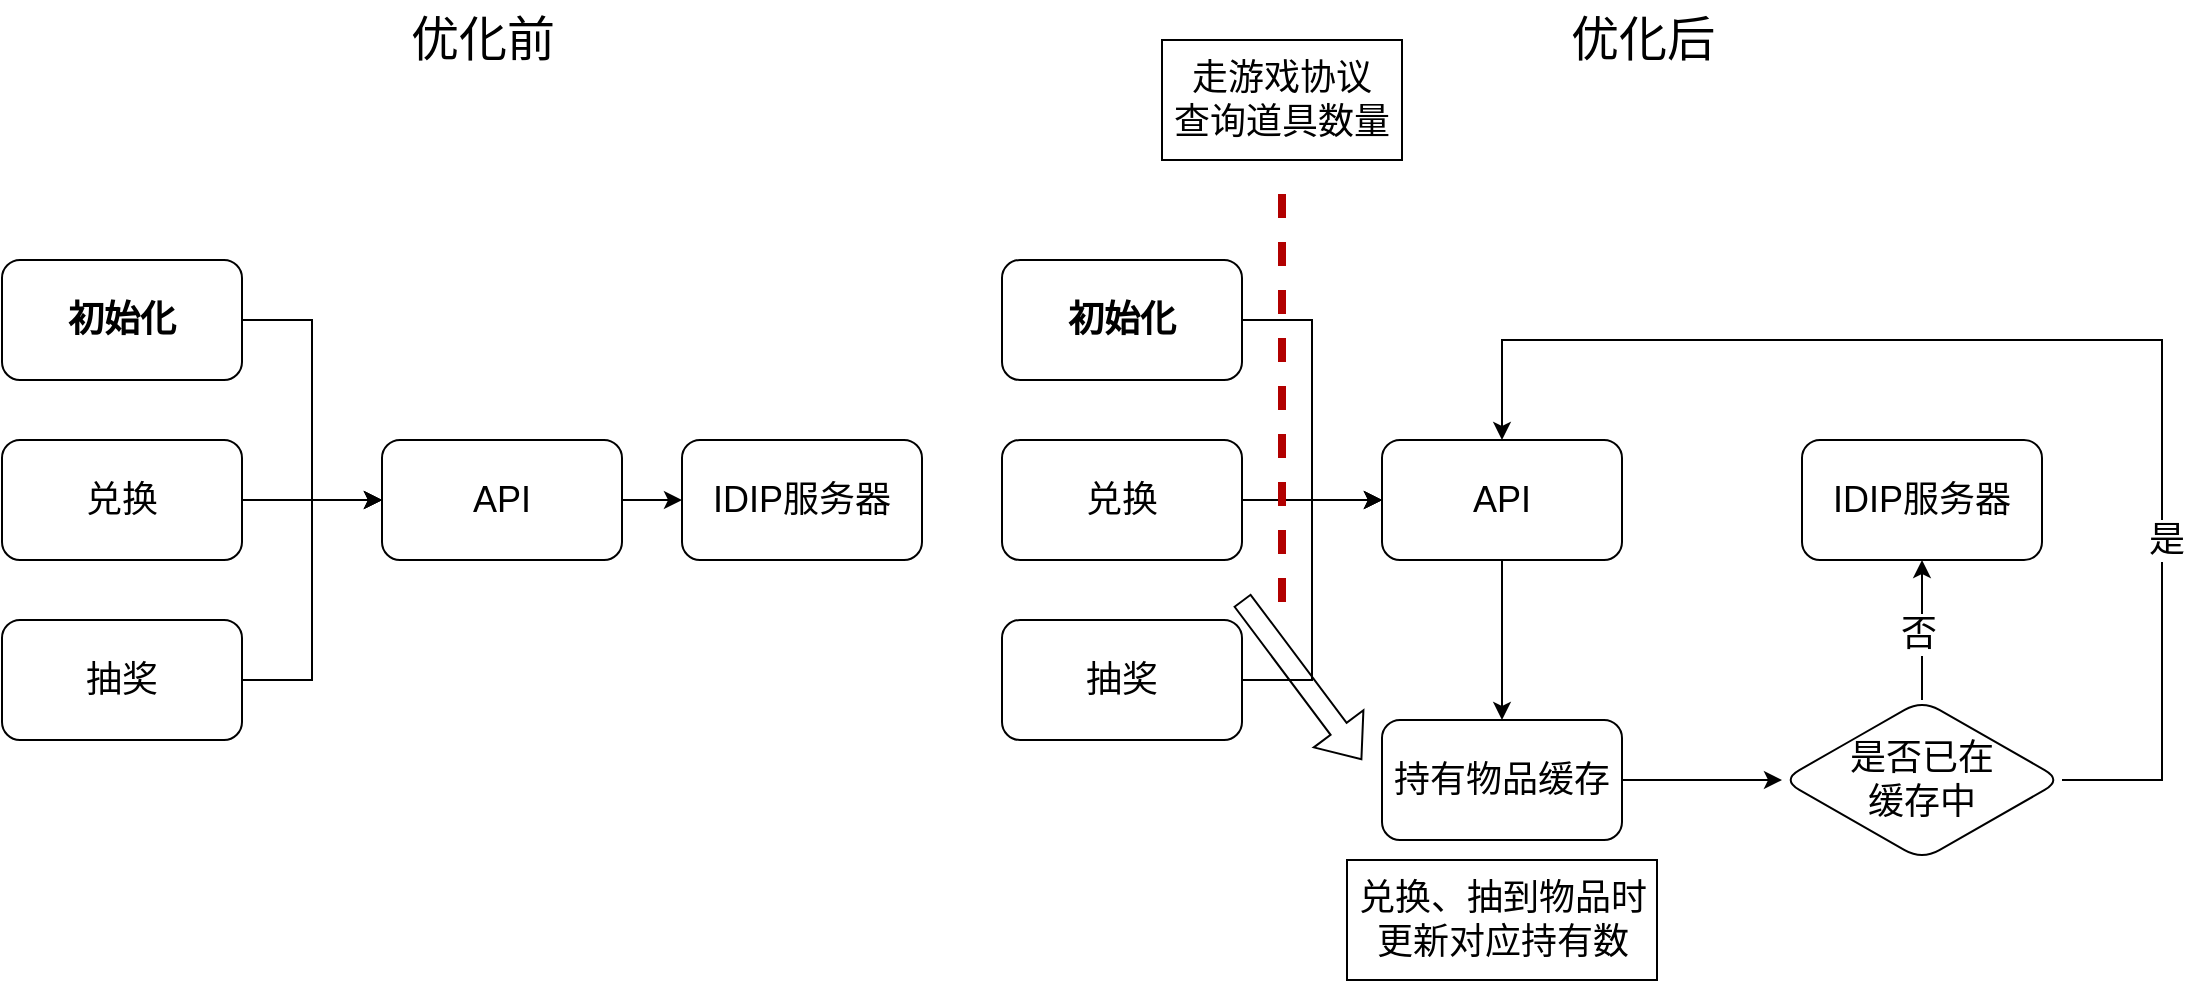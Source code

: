 <mxfile version="20.8.19" type="github">
  <diagram name="第 1 页" id="FJHFNjM4gexUHc76eIYy">
    <mxGraphModel dx="1026" dy="683" grid="1" gridSize="10" guides="1" tooltips="1" connect="1" arrows="1" fold="1" page="1" pageScale="1" pageWidth="827" pageHeight="1169" math="0" shadow="0">
      <root>
        <mxCell id="0" />
        <mxCell id="1" parent="0" />
        <mxCell id="3b2y6Ocs_cU4srnl9FrQ-9" style="edgeStyle=orthogonalEdgeStyle;rounded=0;orthogonalLoop=1;jettySize=auto;html=1;entryX=0;entryY=0.5;entryDx=0;entryDy=0;fontSize=18;" parent="1" source="3b2y6Ocs_cU4srnl9FrQ-3" target="3b2y6Ocs_cU4srnl9FrQ-7" edge="1">
          <mxGeometry relative="1" as="geometry" />
        </mxCell>
        <mxCell id="3b2y6Ocs_cU4srnl9FrQ-3" value="初始化" style="rounded=1;whiteSpace=wrap;html=1;fontSize=18;fontStyle=1" parent="1" vertex="1">
          <mxGeometry x="40" y="240" width="120" height="60" as="geometry" />
        </mxCell>
        <mxCell id="3b2y6Ocs_cU4srnl9FrQ-10" value="" style="edgeStyle=orthogonalEdgeStyle;rounded=0;orthogonalLoop=1;jettySize=auto;html=1;fontSize=18;" parent="1" source="3b2y6Ocs_cU4srnl9FrQ-4" target="3b2y6Ocs_cU4srnl9FrQ-7" edge="1">
          <mxGeometry relative="1" as="geometry" />
        </mxCell>
        <mxCell id="3b2y6Ocs_cU4srnl9FrQ-4" value="兑换" style="rounded=1;whiteSpace=wrap;html=1;fontSize=18;" parent="1" vertex="1">
          <mxGeometry x="40" y="330" width="120" height="60" as="geometry" />
        </mxCell>
        <mxCell id="3b2y6Ocs_cU4srnl9FrQ-11" style="edgeStyle=orthogonalEdgeStyle;rounded=0;orthogonalLoop=1;jettySize=auto;html=1;entryX=0;entryY=0.5;entryDx=0;entryDy=0;fontSize=18;" parent="1" source="3b2y6Ocs_cU4srnl9FrQ-5" target="3b2y6Ocs_cU4srnl9FrQ-7" edge="1">
          <mxGeometry relative="1" as="geometry" />
        </mxCell>
        <mxCell id="3b2y6Ocs_cU4srnl9FrQ-5" value="抽奖" style="rounded=1;whiteSpace=wrap;html=1;fontSize=18;" parent="1" vertex="1">
          <mxGeometry x="40" y="420" width="120" height="60" as="geometry" />
        </mxCell>
        <mxCell id="3b2y6Ocs_cU4srnl9FrQ-13" value="" style="edgeStyle=orthogonalEdgeStyle;rounded=0;orthogonalLoop=1;jettySize=auto;html=1;fontSize=18;" parent="1" source="3b2y6Ocs_cU4srnl9FrQ-7" target="3b2y6Ocs_cU4srnl9FrQ-12" edge="1">
          <mxGeometry relative="1" as="geometry" />
        </mxCell>
        <mxCell id="3b2y6Ocs_cU4srnl9FrQ-7" value="API" style="rounded=1;whiteSpace=wrap;html=1;fontSize=18;" parent="1" vertex="1">
          <mxGeometry x="230" y="330" width="120" height="60" as="geometry" />
        </mxCell>
        <mxCell id="3b2y6Ocs_cU4srnl9FrQ-12" value="IDIP服务器" style="rounded=1;whiteSpace=wrap;html=1;fontSize=18;" parent="1" vertex="1">
          <mxGeometry x="380" y="330" width="120" height="60" as="geometry" />
        </mxCell>
        <mxCell id="3b2y6Ocs_cU4srnl9FrQ-14" style="edgeStyle=orthogonalEdgeStyle;rounded=0;orthogonalLoop=1;jettySize=auto;html=1;entryX=0;entryY=0.5;entryDx=0;entryDy=0;fontSize=18;shadow=0;" parent="1" source="3b2y6Ocs_cU4srnl9FrQ-15" target="3b2y6Ocs_cU4srnl9FrQ-21" edge="1">
          <mxGeometry relative="1" as="geometry" />
        </mxCell>
        <mxCell id="3b2y6Ocs_cU4srnl9FrQ-15" value="初始化" style="rounded=1;whiteSpace=wrap;html=1;fontSize=18;fontStyle=1" parent="1" vertex="1">
          <mxGeometry x="540" y="240" width="120" height="60" as="geometry" />
        </mxCell>
        <mxCell id="3b2y6Ocs_cU4srnl9FrQ-16" value="" style="edgeStyle=orthogonalEdgeStyle;rounded=0;orthogonalLoop=1;jettySize=auto;html=1;fontSize=18;" parent="1" source="3b2y6Ocs_cU4srnl9FrQ-17" target="3b2y6Ocs_cU4srnl9FrQ-21" edge="1">
          <mxGeometry relative="1" as="geometry" />
        </mxCell>
        <mxCell id="3b2y6Ocs_cU4srnl9FrQ-17" value="兑换" style="rounded=1;whiteSpace=wrap;html=1;fontSize=18;" parent="1" vertex="1">
          <mxGeometry x="540" y="330" width="120" height="60" as="geometry" />
        </mxCell>
        <mxCell id="3b2y6Ocs_cU4srnl9FrQ-18" style="edgeStyle=orthogonalEdgeStyle;rounded=0;orthogonalLoop=1;jettySize=auto;html=1;entryX=0;entryY=0.5;entryDx=0;entryDy=0;fontSize=18;" parent="1" source="3b2y6Ocs_cU4srnl9FrQ-19" target="3b2y6Ocs_cU4srnl9FrQ-21" edge="1">
          <mxGeometry relative="1" as="geometry" />
        </mxCell>
        <mxCell id="3b2y6Ocs_cU4srnl9FrQ-19" value="抽奖" style="rounded=1;whiteSpace=wrap;html=1;fontSize=18;" parent="1" vertex="1">
          <mxGeometry x="540" y="420" width="120" height="60" as="geometry" />
        </mxCell>
        <mxCell id="8gUnElc-2uLMVB2-1vvl-6" value="" style="edgeStyle=orthogonalEdgeStyle;rounded=0;orthogonalLoop=1;jettySize=auto;html=1;strokeWidth=1;fontSize=18;endSize=6;" edge="1" parent="1" source="3b2y6Ocs_cU4srnl9FrQ-21" target="8gUnElc-2uLMVB2-1vvl-3">
          <mxGeometry relative="1" as="geometry" />
        </mxCell>
        <mxCell id="3b2y6Ocs_cU4srnl9FrQ-21" value="API" style="rounded=1;whiteSpace=wrap;html=1;fontSize=18;" parent="1" vertex="1">
          <mxGeometry x="730" y="330" width="120" height="60" as="geometry" />
        </mxCell>
        <mxCell id="3b2y6Ocs_cU4srnl9FrQ-22" value="IDIP服务器" style="rounded=1;whiteSpace=wrap;html=1;fontSize=18;" parent="1" vertex="1">
          <mxGeometry x="940" y="330" width="120" height="60" as="geometry" />
        </mxCell>
        <mxCell id="8gUnElc-2uLMVB2-1vvl-1" value="" style="endArrow=none;dashed=1;html=1;rounded=0;fontStyle=1;strokeWidth=4;fillColor=#e51400;strokeColor=#B20000;" edge="1" parent="1">
          <mxGeometry width="50" height="50" relative="1" as="geometry">
            <mxPoint x="680" y="411" as="sourcePoint" />
            <mxPoint x="680" y="201" as="targetPoint" />
          </mxGeometry>
        </mxCell>
        <mxCell id="8gUnElc-2uLMVB2-1vvl-2" value="&lt;font style=&quot;font-size: 18px;&quot;&gt;走游戏协议&lt;br&gt;查询道具数量&lt;/font&gt;" style="rounded=0;whiteSpace=wrap;html=1;" vertex="1" parent="1">
          <mxGeometry x="620" y="130" width="120" height="60" as="geometry" />
        </mxCell>
        <mxCell id="8gUnElc-2uLMVB2-1vvl-8" value="" style="edgeStyle=orthogonalEdgeStyle;rounded=0;orthogonalLoop=1;jettySize=auto;html=1;strokeWidth=1;fontSize=18;endSize=6;" edge="1" parent="1" source="8gUnElc-2uLMVB2-1vvl-3" target="8gUnElc-2uLMVB2-1vvl-7">
          <mxGeometry relative="1" as="geometry" />
        </mxCell>
        <mxCell id="8gUnElc-2uLMVB2-1vvl-3" value="持有物品缓存" style="rounded=1;whiteSpace=wrap;html=1;fontSize=18;" vertex="1" parent="1">
          <mxGeometry x="730" y="470" width="120" height="60" as="geometry" />
        </mxCell>
        <mxCell id="8gUnElc-2uLMVB2-1vvl-9" value="" style="edgeStyle=orthogonalEdgeStyle;rounded=0;orthogonalLoop=1;jettySize=auto;html=1;strokeWidth=1;fontSize=18;endSize=6;" edge="1" parent="1" source="8gUnElc-2uLMVB2-1vvl-7" target="3b2y6Ocs_cU4srnl9FrQ-22">
          <mxGeometry relative="1" as="geometry" />
        </mxCell>
        <mxCell id="8gUnElc-2uLMVB2-1vvl-10" value="否" style="edgeLabel;html=1;align=center;verticalAlign=middle;resizable=0;points=[];fontSize=18;" vertex="1" connectable="0" parent="8gUnElc-2uLMVB2-1vvl-9">
          <mxGeometry x="-0.057" y="2" relative="1" as="geometry">
            <mxPoint as="offset" />
          </mxGeometry>
        </mxCell>
        <mxCell id="8gUnElc-2uLMVB2-1vvl-12" style="edgeStyle=orthogonalEdgeStyle;rounded=0;orthogonalLoop=1;jettySize=auto;html=1;entryX=0.5;entryY=0;entryDx=0;entryDy=0;strokeWidth=1;fontSize=18;endSize=6;" edge="1" parent="1" source="8gUnElc-2uLMVB2-1vvl-7" target="3b2y6Ocs_cU4srnl9FrQ-21">
          <mxGeometry relative="1" as="geometry">
            <Array as="points">
              <mxPoint x="1120" y="500" />
              <mxPoint x="1120" y="280" />
              <mxPoint x="790" y="280" />
            </Array>
          </mxGeometry>
        </mxCell>
        <mxCell id="8gUnElc-2uLMVB2-1vvl-13" value="是" style="edgeLabel;html=1;align=center;verticalAlign=middle;resizable=0;points=[];fontSize=18;" vertex="1" connectable="0" parent="8gUnElc-2uLMVB2-1vvl-12">
          <mxGeometry x="-0.477" y="-2" relative="1" as="geometry">
            <mxPoint as="offset" />
          </mxGeometry>
        </mxCell>
        <mxCell id="8gUnElc-2uLMVB2-1vvl-7" value="是否已在&lt;br&gt;缓存中" style="rhombus;whiteSpace=wrap;html=1;fontSize=18;rounded=1;" vertex="1" parent="1">
          <mxGeometry x="930" y="460" width="140" height="80" as="geometry" />
        </mxCell>
        <mxCell id="8gUnElc-2uLMVB2-1vvl-16" value="" style="shape=flexArrow;endArrow=classic;html=1;rounded=0;strokeWidth=1;fontSize=18;endSize=6;" edge="1" parent="1">
          <mxGeometry width="50" height="50" relative="1" as="geometry">
            <mxPoint x="660" y="410" as="sourcePoint" />
            <mxPoint x="720" y="490" as="targetPoint" />
          </mxGeometry>
        </mxCell>
        <mxCell id="8gUnElc-2uLMVB2-1vvl-18" value="兑换、抽到物品时&lt;br style=&quot;border-color: var(--border-color);&quot;&gt;&lt;span style=&quot;&quot;&gt;更新对应持有数&lt;/span&gt;" style="rounded=0;whiteSpace=wrap;html=1;fontSize=18;" vertex="1" parent="1">
          <mxGeometry x="712.5" y="540" width="155" height="60" as="geometry" />
        </mxCell>
        <mxCell id="8gUnElc-2uLMVB2-1vvl-19" value="&lt;font style=&quot;font-size: 24px;&quot;&gt;优化前&lt;/font&gt;" style="text;html=1;align=center;verticalAlign=middle;resizable=0;points=[];autosize=1;strokeColor=none;fillColor=none;fontSize=18;" vertex="1" parent="1">
          <mxGeometry x="230" y="110" width="100" height="40" as="geometry" />
        </mxCell>
        <mxCell id="8gUnElc-2uLMVB2-1vvl-20" value="&lt;font style=&quot;font-size: 24px;&quot;&gt;优化后&lt;/font&gt;" style="text;html=1;align=center;verticalAlign=middle;resizable=0;points=[];autosize=1;strokeColor=none;fillColor=none;fontSize=18;" vertex="1" parent="1">
          <mxGeometry x="810" y="110" width="100" height="40" as="geometry" />
        </mxCell>
      </root>
    </mxGraphModel>
  </diagram>
</mxfile>
